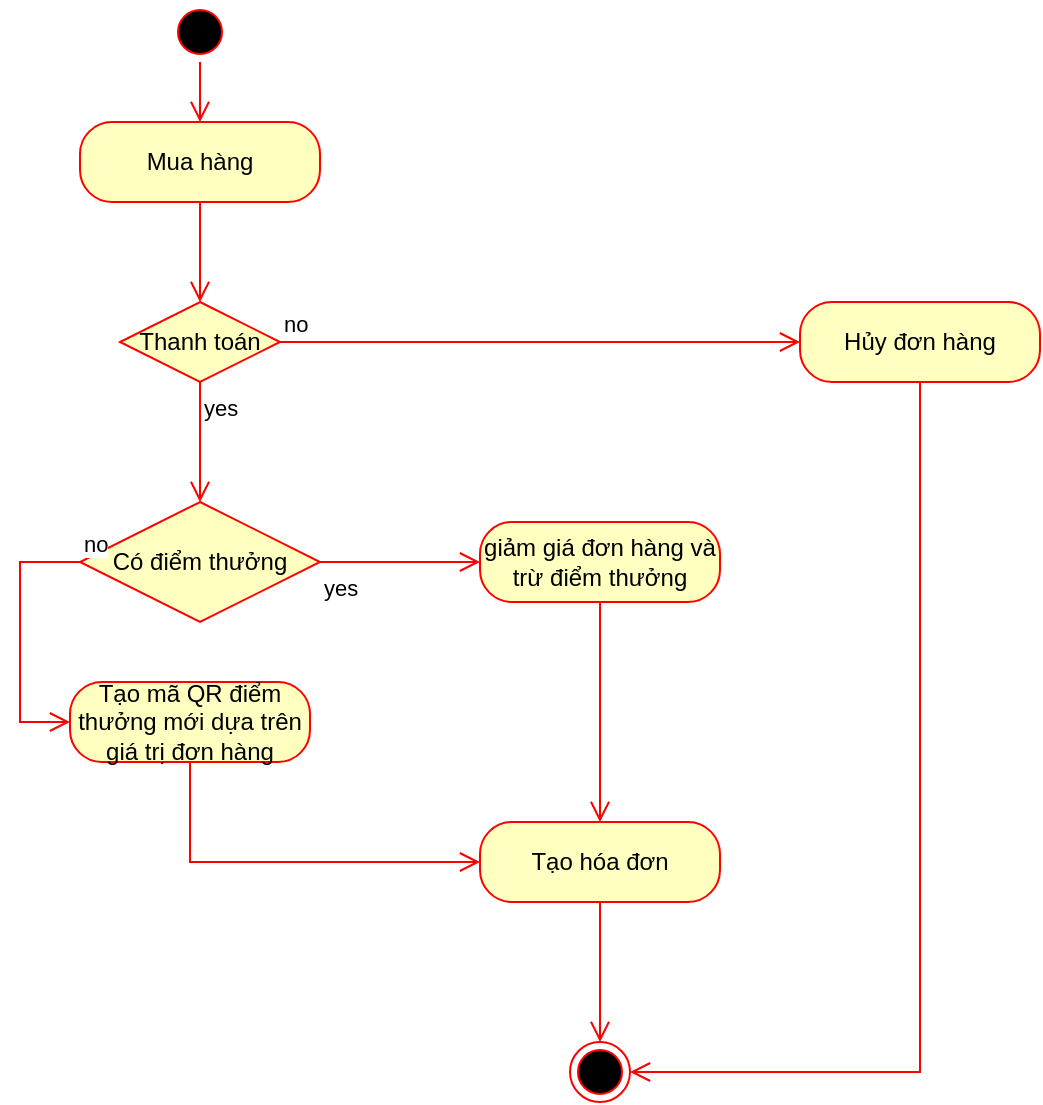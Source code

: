 <mxfile version="15.9.1" type="github">
  <diagram id="TdMkjcrWkH4Zj7M8lxcI" name="Page-1">
    <mxGraphModel dx="1038" dy="547" grid="1" gridSize="10" guides="1" tooltips="1" connect="1" arrows="1" fold="1" page="1" pageScale="1" pageWidth="850" pageHeight="1100" math="0" shadow="0">
      <root>
        <mxCell id="0" />
        <mxCell id="1" parent="0" />
        <mxCell id="CRJY_KrRL_XC6SEyZD2S-1" value="" style="ellipse;html=1;shape=startState;fillColor=#000000;strokeColor=#ff0000;" vertex="1" parent="1">
          <mxGeometry x="385" y="70" width="30" height="30" as="geometry" />
        </mxCell>
        <mxCell id="CRJY_KrRL_XC6SEyZD2S-2" value="" style="edgeStyle=orthogonalEdgeStyle;html=1;verticalAlign=bottom;endArrow=open;endSize=8;strokeColor=#ff0000;rounded=0;entryX=0.5;entryY=0;entryDx=0;entryDy=0;" edge="1" source="CRJY_KrRL_XC6SEyZD2S-1" parent="1" target="CRJY_KrRL_XC6SEyZD2S-3">
          <mxGeometry relative="1" as="geometry">
            <mxPoint x="395" y="130" as="targetPoint" />
          </mxGeometry>
        </mxCell>
        <mxCell id="CRJY_KrRL_XC6SEyZD2S-3" value="Mua hàng" style="rounded=1;whiteSpace=wrap;html=1;arcSize=40;fontColor=#000000;fillColor=#ffffc0;strokeColor=#ff0000;" vertex="1" parent="1">
          <mxGeometry x="340" y="130" width="120" height="40" as="geometry" />
        </mxCell>
        <mxCell id="CRJY_KrRL_XC6SEyZD2S-4" value="" style="edgeStyle=orthogonalEdgeStyle;html=1;verticalAlign=bottom;endArrow=open;endSize=8;strokeColor=#ff0000;rounded=0;" edge="1" source="CRJY_KrRL_XC6SEyZD2S-3" parent="1">
          <mxGeometry relative="1" as="geometry">
            <mxPoint x="400" y="220" as="targetPoint" />
          </mxGeometry>
        </mxCell>
        <mxCell id="CRJY_KrRL_XC6SEyZD2S-5" value="Thanh toán" style="rhombus;whiteSpace=wrap;html=1;fillColor=#ffffc0;strokeColor=#ff0000;" vertex="1" parent="1">
          <mxGeometry x="360" y="220" width="80" height="40" as="geometry" />
        </mxCell>
        <mxCell id="CRJY_KrRL_XC6SEyZD2S-6" value="no" style="edgeStyle=orthogonalEdgeStyle;html=1;align=left;verticalAlign=bottom;endArrow=open;endSize=8;strokeColor=#ff0000;rounded=0;entryX=0;entryY=0.5;entryDx=0;entryDy=0;" edge="1" source="CRJY_KrRL_XC6SEyZD2S-5" parent="1" target="CRJY_KrRL_XC6SEyZD2S-8">
          <mxGeometry x="-1" relative="1" as="geometry">
            <mxPoint x="540" y="240" as="targetPoint" />
          </mxGeometry>
        </mxCell>
        <mxCell id="CRJY_KrRL_XC6SEyZD2S-7" value="yes" style="edgeStyle=orthogonalEdgeStyle;html=1;align=left;verticalAlign=top;endArrow=open;endSize=8;strokeColor=#ff0000;rounded=0;" edge="1" source="CRJY_KrRL_XC6SEyZD2S-5" parent="1">
          <mxGeometry x="-1" relative="1" as="geometry">
            <mxPoint x="400" y="320" as="targetPoint" />
          </mxGeometry>
        </mxCell>
        <mxCell id="CRJY_KrRL_XC6SEyZD2S-8" value="Hủy đơn hàng" style="rounded=1;whiteSpace=wrap;html=1;arcSize=40;fontColor=#000000;fillColor=#ffffc0;strokeColor=#ff0000;" vertex="1" parent="1">
          <mxGeometry x="700" y="220" width="120" height="40" as="geometry" />
        </mxCell>
        <mxCell id="CRJY_KrRL_XC6SEyZD2S-9" value="" style="edgeStyle=orthogonalEdgeStyle;html=1;verticalAlign=bottom;endArrow=open;endSize=8;strokeColor=#ff0000;rounded=0;entryX=1;entryY=0.5;entryDx=0;entryDy=0;" edge="1" source="CRJY_KrRL_XC6SEyZD2S-8" parent="1" target="CRJY_KrRL_XC6SEyZD2S-10">
          <mxGeometry relative="1" as="geometry">
            <mxPoint x="710" y="500" as="targetPoint" />
            <Array as="points">
              <mxPoint x="760" y="605" />
            </Array>
          </mxGeometry>
        </mxCell>
        <mxCell id="CRJY_KrRL_XC6SEyZD2S-10" value="" style="ellipse;html=1;shape=endState;fillColor=#000000;strokeColor=#ff0000;" vertex="1" parent="1">
          <mxGeometry x="585" y="590" width="30" height="30" as="geometry" />
        </mxCell>
        <mxCell id="CRJY_KrRL_XC6SEyZD2S-11" value="Có điểm thưởng" style="rhombus;whiteSpace=wrap;html=1;fillColor=#ffffc0;strokeColor=#ff0000;" vertex="1" parent="1">
          <mxGeometry x="340" y="320" width="120" height="60" as="geometry" />
        </mxCell>
        <mxCell id="CRJY_KrRL_XC6SEyZD2S-12" value="no" style="edgeStyle=orthogonalEdgeStyle;html=1;align=left;verticalAlign=bottom;endArrow=open;endSize=8;strokeColor=#ff0000;rounded=0;entryX=0;entryY=0.5;entryDx=0;entryDy=0;" edge="1" source="CRJY_KrRL_XC6SEyZD2S-11" parent="1" target="CRJY_KrRL_XC6SEyZD2S-16">
          <mxGeometry x="-1" relative="1" as="geometry">
            <mxPoint x="240" y="350" as="targetPoint" />
            <Array as="points">
              <mxPoint x="310" y="350" />
              <mxPoint x="310" y="430" />
            </Array>
          </mxGeometry>
        </mxCell>
        <mxCell id="CRJY_KrRL_XC6SEyZD2S-13" value="yes" style="edgeStyle=orthogonalEdgeStyle;html=1;align=left;verticalAlign=top;endArrow=open;endSize=8;strokeColor=#ff0000;rounded=0;entryX=0;entryY=0.5;entryDx=0;entryDy=0;" edge="1" source="CRJY_KrRL_XC6SEyZD2S-11" parent="1" target="CRJY_KrRL_XC6SEyZD2S-14">
          <mxGeometry x="-1" relative="1" as="geometry">
            <mxPoint x="400" y="430" as="targetPoint" />
          </mxGeometry>
        </mxCell>
        <mxCell id="CRJY_KrRL_XC6SEyZD2S-14" value="giảm giá đơn hàng và trừ điểm thưởng" style="rounded=1;whiteSpace=wrap;html=1;arcSize=40;fontColor=#000000;fillColor=#ffffc0;strokeColor=#ff0000;" vertex="1" parent="1">
          <mxGeometry x="540" y="330" width="120" height="40" as="geometry" />
        </mxCell>
        <mxCell id="CRJY_KrRL_XC6SEyZD2S-15" value="" style="edgeStyle=orthogonalEdgeStyle;html=1;verticalAlign=bottom;endArrow=open;endSize=8;strokeColor=#ff0000;rounded=0;entryX=0.5;entryY=0;entryDx=0;entryDy=0;" edge="1" source="CRJY_KrRL_XC6SEyZD2S-14" parent="1" target="CRJY_KrRL_XC6SEyZD2S-20">
          <mxGeometry relative="1" as="geometry">
            <mxPoint x="602" y="440" as="targetPoint" />
            <Array as="points">
              <mxPoint x="600" y="450" />
              <mxPoint x="600" y="450" />
            </Array>
          </mxGeometry>
        </mxCell>
        <mxCell id="CRJY_KrRL_XC6SEyZD2S-16" value="Tạo mã QR điểm thưởng mới dựa trên giá trị đơn hàng" style="rounded=1;whiteSpace=wrap;html=1;arcSize=40;fontColor=#000000;fillColor=#ffffc0;strokeColor=#ff0000;" vertex="1" parent="1">
          <mxGeometry x="335" y="410" width="120" height="40" as="geometry" />
        </mxCell>
        <mxCell id="CRJY_KrRL_XC6SEyZD2S-17" value="" style="edgeStyle=orthogonalEdgeStyle;html=1;verticalAlign=bottom;endArrow=open;endSize=8;strokeColor=#ff0000;rounded=0;entryX=0;entryY=0.5;entryDx=0;entryDy=0;" edge="1" source="CRJY_KrRL_XC6SEyZD2S-16" parent="1" target="CRJY_KrRL_XC6SEyZD2S-20">
          <mxGeometry relative="1" as="geometry">
            <mxPoint x="470" y="500" as="targetPoint" />
            <Array as="points">
              <mxPoint x="395" y="500" />
            </Array>
          </mxGeometry>
        </mxCell>
        <mxCell id="CRJY_KrRL_XC6SEyZD2S-20" value="Tạo hóa đơn" style="rounded=1;whiteSpace=wrap;html=1;arcSize=40;fontColor=#000000;fillColor=#ffffc0;strokeColor=#ff0000;" vertex="1" parent="1">
          <mxGeometry x="540" y="480" width="120" height="40" as="geometry" />
        </mxCell>
        <mxCell id="CRJY_KrRL_XC6SEyZD2S-21" value="" style="edgeStyle=orthogonalEdgeStyle;html=1;verticalAlign=bottom;endArrow=open;endSize=8;strokeColor=#ff0000;rounded=0;entryX=0.5;entryY=0;entryDx=0;entryDy=0;" edge="1" source="CRJY_KrRL_XC6SEyZD2S-20" parent="1" target="CRJY_KrRL_XC6SEyZD2S-10">
          <mxGeometry relative="1" as="geometry">
            <mxPoint x="600" y="570" as="targetPoint" />
            <Array as="points" />
          </mxGeometry>
        </mxCell>
      </root>
    </mxGraphModel>
  </diagram>
</mxfile>
